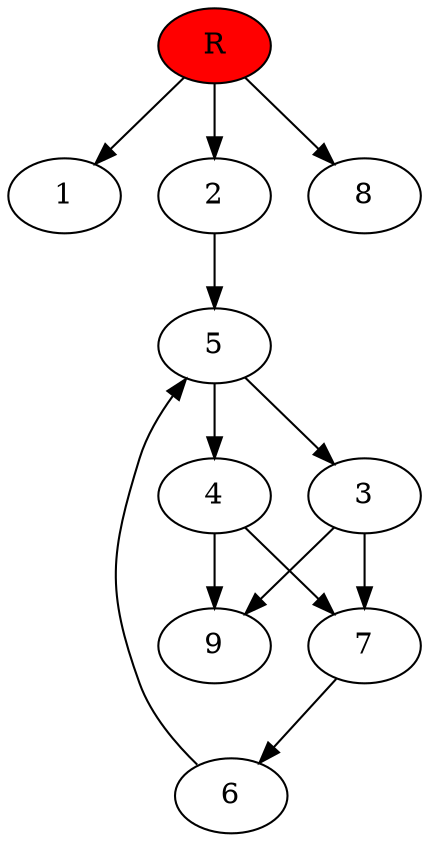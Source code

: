 digraph prb43358 {
	1
	2
	3
	4
	5
	6
	7
	8
	R [fillcolor="#ff0000" style=filled]
	2 -> 5
	3 -> 7
	3 -> 9
	4 -> 7
	4 -> 9
	5 -> 3
	5 -> 4
	6 -> 5
	7 -> 6
	R -> 1
	R -> 2
	R -> 8
}
